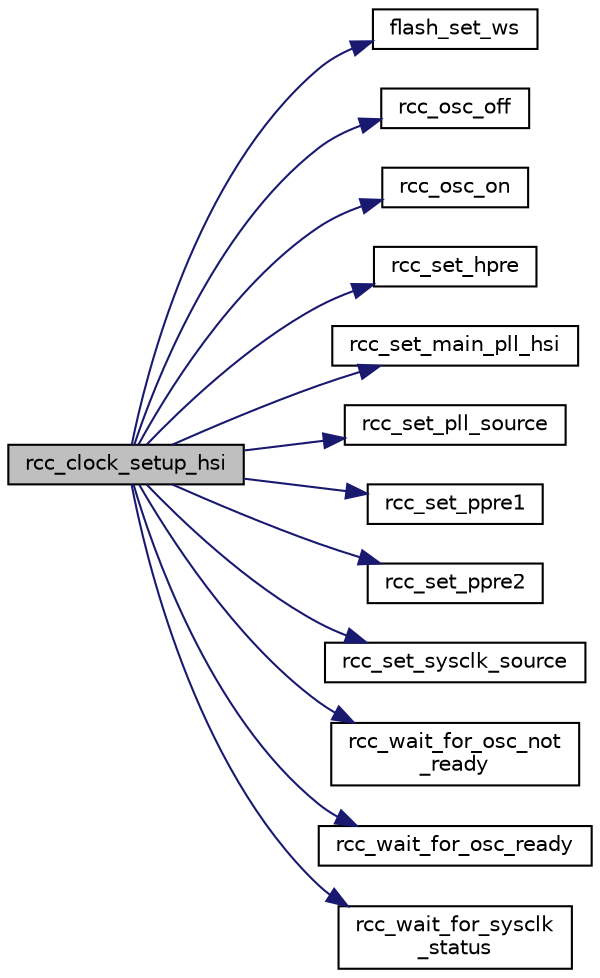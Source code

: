 digraph "rcc_clock_setup_hsi"
{
  edge [fontname="Helvetica",fontsize="10",labelfontname="Helvetica",labelfontsize="10"];
  node [fontname="Helvetica",fontsize="10",shape=record];
  rankdir="LR";
  Node1 [label="rcc_clock_setup_hsi",height=0.2,width=0.4,color="black", fillcolor="grey75", style="filled", fontcolor="black"];
  Node1 -> Node2 [color="midnightblue",fontsize="10",style="solid",fontname="Helvetica"];
  Node2 [label="flash_set_ws",height=0.2,width=0.4,color="black", fillcolor="white", style="filled",URL="$group__flash__defines.html#ga9347b16d27d64b79f507dc9cad8633b2",tooltip="Set the Number of Wait States. "];
  Node1 -> Node3 [color="midnightblue",fontsize="10",style="solid",fontname="Helvetica"];
  Node3 [label="rcc_osc_off",height=0.2,width=0.4,color="black", fillcolor="white", style="filled",URL="$group__rcc__file.html#ga5bd1ec418f4eb6f5b99b44d0dfa9f9a0"];
  Node1 -> Node4 [color="midnightblue",fontsize="10",style="solid",fontname="Helvetica"];
  Node4 [label="rcc_osc_on",height=0.2,width=0.4,color="black", fillcolor="white", style="filled",URL="$group__rcc__file.html#ga4a8f87dfe6e713c262b522824e3f8e84"];
  Node1 -> Node5 [color="midnightblue",fontsize="10",style="solid",fontname="Helvetica"];
  Node5 [label="rcc_set_hpre",height=0.2,width=0.4,color="black", fillcolor="white", style="filled",URL="$group__rcc__file.html#gae192b2cd0f37124db5ed76d599a5671b"];
  Node1 -> Node6 [color="midnightblue",fontsize="10",style="solid",fontname="Helvetica"];
  Node6 [label="rcc_set_main_pll_hsi",height=0.2,width=0.4,color="black", fillcolor="white", style="filled",URL="$group__rcc__file.html#gaaceaec3b38f15aeec2ba44f5c0e3d1fd"];
  Node1 -> Node7 [color="midnightblue",fontsize="10",style="solid",fontname="Helvetica"];
  Node7 [label="rcc_set_pll_source",height=0.2,width=0.4,color="black", fillcolor="white", style="filled",URL="$group__rcc__file.html#ga2f2bd45ad9c8b32e0fe5affe9bf181bf"];
  Node1 -> Node8 [color="midnightblue",fontsize="10",style="solid",fontname="Helvetica"];
  Node8 [label="rcc_set_ppre1",height=0.2,width=0.4,color="black", fillcolor="white", style="filled",URL="$group__rcc__file.html#gaaf1b9174131b00a7014c0328a53a65a1"];
  Node1 -> Node9 [color="midnightblue",fontsize="10",style="solid",fontname="Helvetica"];
  Node9 [label="rcc_set_ppre2",height=0.2,width=0.4,color="black", fillcolor="white", style="filled",URL="$group__rcc__file.html#gac40c9478480f3a44c381c15482a563cd"];
  Node1 -> Node10 [color="midnightblue",fontsize="10",style="solid",fontname="Helvetica"];
  Node10 [label="rcc_set_sysclk_source",height=0.2,width=0.4,color="black", fillcolor="white", style="filled",URL="$group__rcc__file.html#ga2c291271812c333d975807cd5ec99a36"];
  Node1 -> Node11 [color="midnightblue",fontsize="10",style="solid",fontname="Helvetica"];
  Node11 [label="rcc_wait_for_osc_not\l_ready",height=0.2,width=0.4,color="black", fillcolor="white", style="filled",URL="$group__rcc__file.html#gacc91fc0e3f523abc94e548be2018e0af"];
  Node1 -> Node12 [color="midnightblue",fontsize="10",style="solid",fontname="Helvetica"];
  Node12 [label="rcc_wait_for_osc_ready",height=0.2,width=0.4,color="black", fillcolor="white", style="filled",URL="$group__rcc__file.html#ga105bf6fab47cf964740b5b02d61559bc"];
  Node1 -> Node13 [color="midnightblue",fontsize="10",style="solid",fontname="Helvetica"];
  Node13 [label="rcc_wait_for_sysclk\l_status",height=0.2,width=0.4,color="black", fillcolor="white", style="filled",URL="$group__rcc__file.html#gae212889517cd143c9f3c9f1dacba4233"];
}
